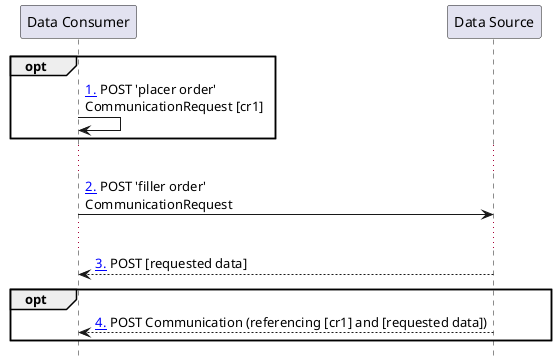 @startuml
hide footbox
participant "Data Consumer" as Consumer
participant "Data Source" as Source
opt
Consumer -> Consumer: [[#cr-post-a1 1.]] POST 'placer order'\nCommunicationRequest [cr1]
end
...
Consumer -> Source: [[#cr-post-a2 2.]] POST 'filler order'\nCommunicationRequest
...
Consumer <-- Source: [[#cr-post-a3 3.]] POST [requested data]
opt
Consumer <-- Source: [[#cr-post-a4 4.]] POST Communication (referencing [cr1] and [requested data])
end
@enduml